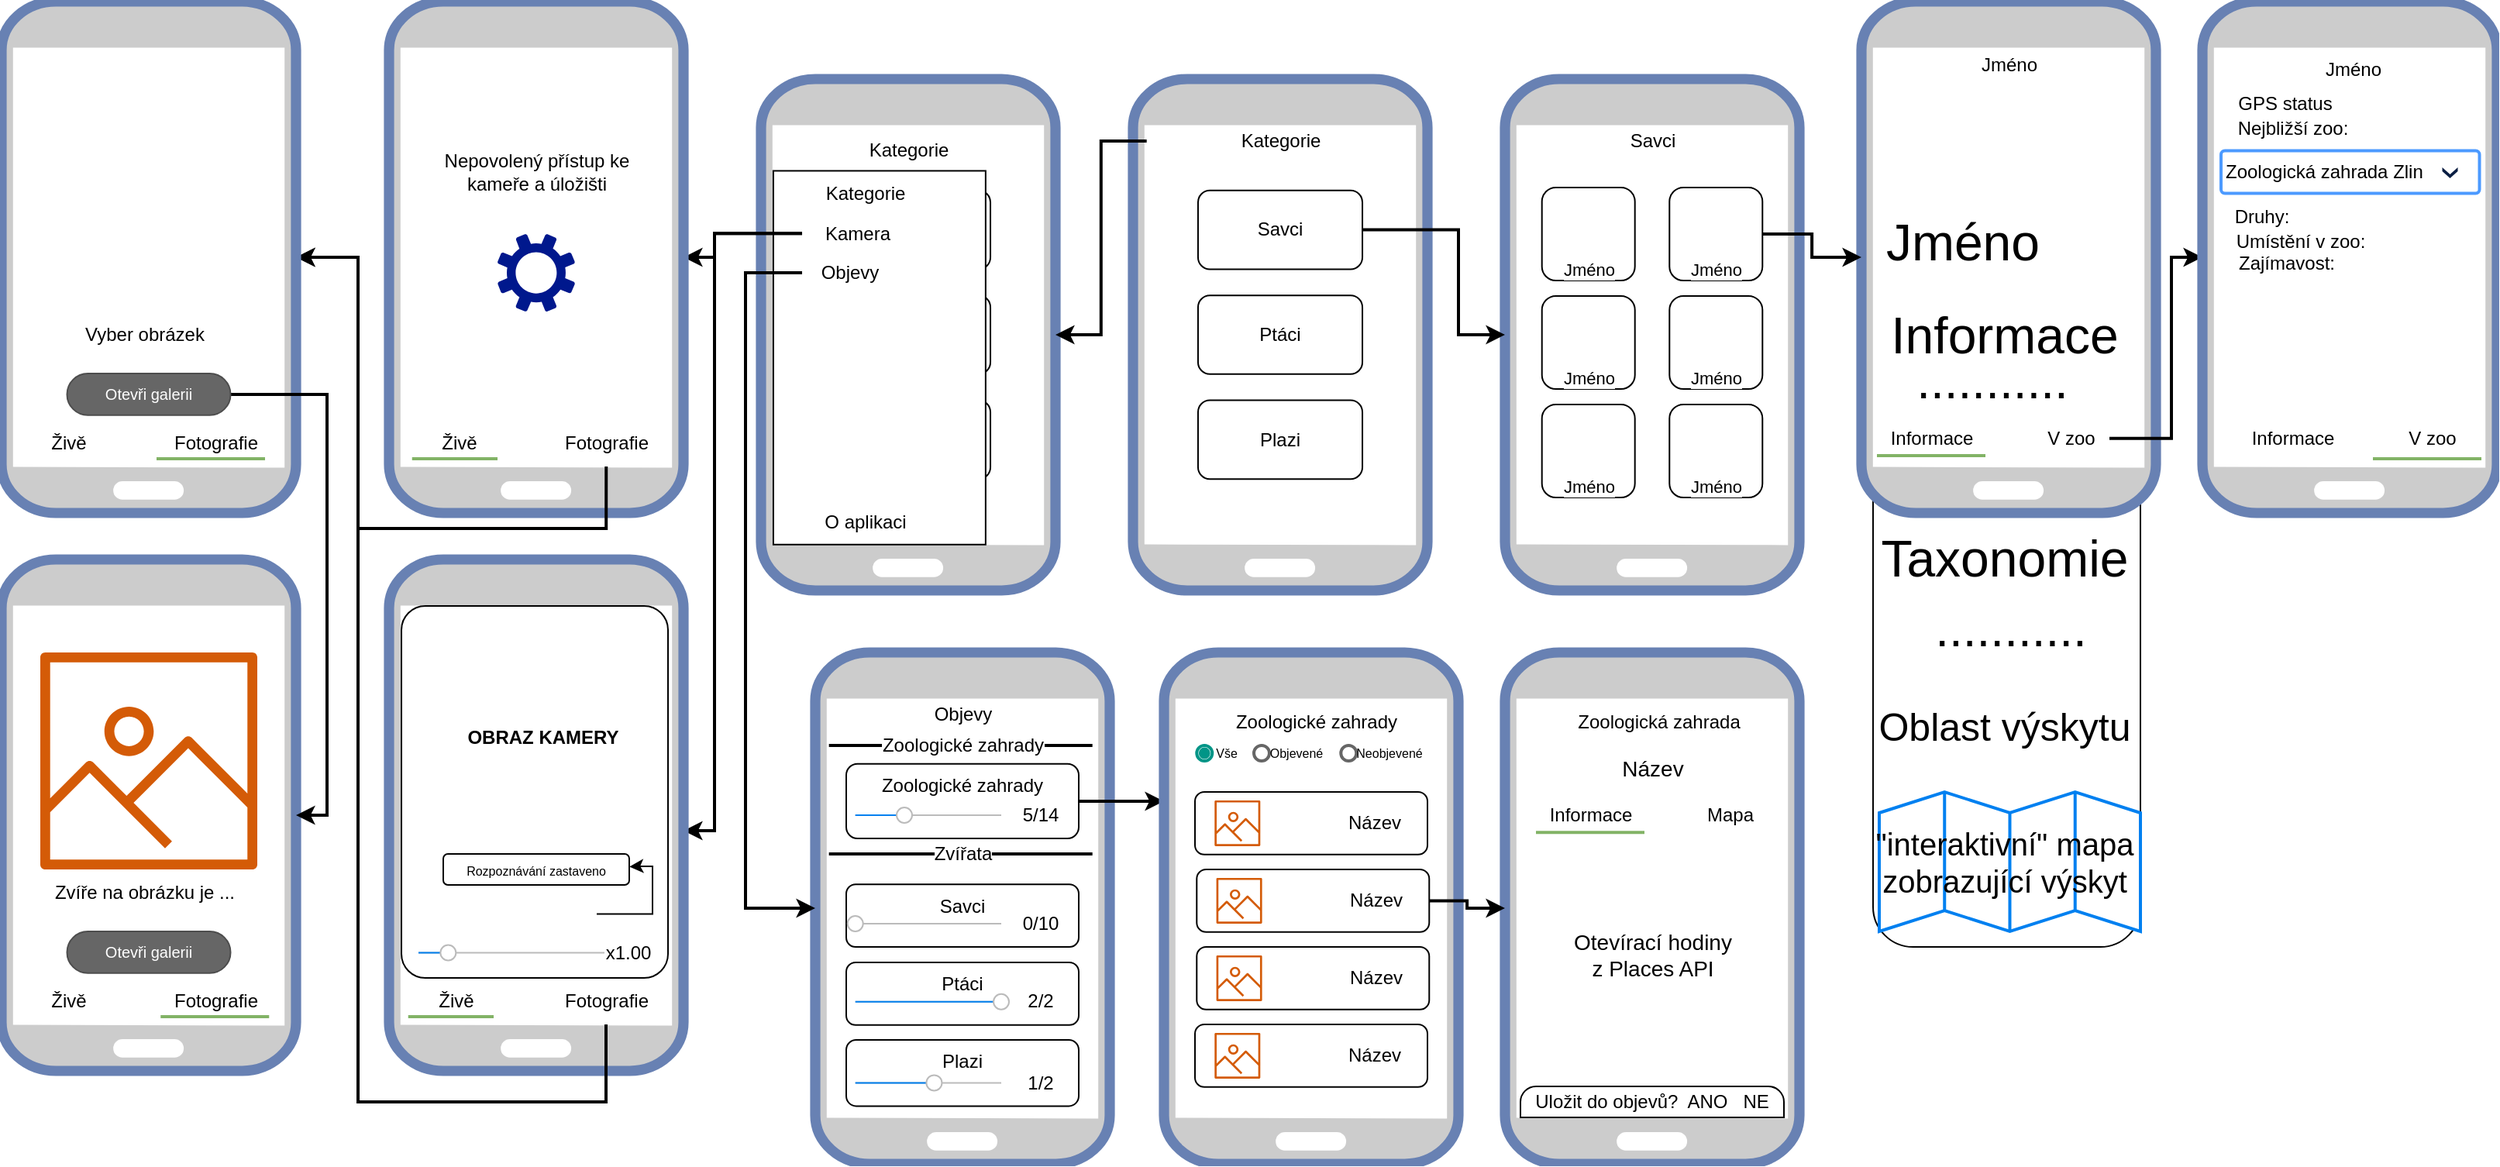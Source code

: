 <mxfile version="20.7.4" type="device"><diagram id="HRjs8RGITDMU2j78nk5x" name="Page-1"><mxGraphModel dx="2899" dy="1117" grid="1" gridSize="10" guides="1" tooltips="1" connect="1" arrows="1" fold="1" page="1" pageScale="1" pageWidth="850" pageHeight="1100" math="0" shadow="0"><root><mxCell id="0"/><mxCell id="1" parent="0"/><mxCell id="N--VNcqz7BI59qrsJXyZ-151" value="" style="group" vertex="1" connectable="0" parent="1"><mxGeometry x="1097.49" y="210" width="190" height="410" as="geometry"/></mxCell><mxCell id="N--VNcqz7BI59qrsJXyZ-140" value="" style="whiteSpace=wrap;html=1;rounded=1;labelBackgroundColor=#FFFFFF;sketch=0;fontSize=33;gradientColor=none;" vertex="1" parent="N--VNcqz7BI59qrsJXyZ-151"><mxGeometry x="10" width="172.51" height="410" as="geometry"/></mxCell><mxCell id="N--VNcqz7BI59qrsJXyZ-141" value="Taxonomie" style="text;html=1;align=center;verticalAlign=middle;resizable=0;points=[];autosize=1;strokeColor=none;fillColor=none;fontSize=33;" vertex="1" parent="N--VNcqz7BI59qrsJXyZ-151"><mxGeometry x="5" y="134" width="180" height="50" as="geometry"/></mxCell><mxCell id="N--VNcqz7BI59qrsJXyZ-142" value="&lt;font style=&quot;font-size: 32px;&quot;&gt;&lt;font style=&quot;font-size: 31px;&quot;&gt;&lt;font style=&quot;font-size: 30px;&quot;&gt;&lt;font style=&quot;font-size: 29px;&quot;&gt;&lt;font style=&quot;font-size: 28px;&quot;&gt;&lt;font style=&quot;font-size: 27px;&quot;&gt;&lt;font style=&quot;font-size: 26px;&quot;&gt;&lt;font style=&quot;font-size: 25px;&quot;&gt;&lt;font style=&quot;font-size: 24px;&quot;&gt;&lt;font style=&quot;font-size: 25px;&quot;&gt;Oblast výskytu&lt;/font&gt;&lt;/font&gt;&lt;/font&gt;&lt;/font&gt;&lt;/font&gt;&lt;/font&gt;&lt;/font&gt;&lt;/font&gt;&lt;/font&gt;&lt;/font&gt;" style="text;html=1;align=center;verticalAlign=middle;resizable=0;points=[];autosize=1;strokeColor=none;fillColor=none;fontSize=33;" vertex="1" parent="N--VNcqz7BI59qrsJXyZ-151"><mxGeometry y="240" width="190" height="50" as="geometry"/></mxCell><mxCell id="N--VNcqz7BI59qrsJXyZ-143" value="" style="html=1;verticalLabelPosition=bottom;align=center;labelBackgroundColor=#ffffff;verticalAlign=top;strokeWidth=2;strokeColor=#0080F0;shadow=0;dashed=0;shape=mxgraph.ios7.icons.map;rounded=1;sketch=0;fontSize=25;gradientColor=none;" vertex="1" parent="N--VNcqz7BI59qrsJXyZ-151"><mxGeometry x="14" y="310" width="168.51" height="90" as="geometry"/></mxCell><mxCell id="N--VNcqz7BI59qrsJXyZ-144" value="&lt;div style=&quot;font-size: 20px;&quot;&gt;&quot;interaktivní&quot; mapa&lt;/div&gt;&lt;div style=&quot;font-size: 20px;&quot;&gt;zobrazující výskyt &lt;br style=&quot;font-size: 20px;&quot;&gt;&lt;/div&gt;" style="text;html=1;align=center;verticalAlign=middle;resizable=0;points=[];autosize=1;strokeColor=none;fillColor=none;fontSize=20;" vertex="1" parent="N--VNcqz7BI59qrsJXyZ-151"><mxGeometry y="325" width="190" height="60" as="geometry"/></mxCell><mxCell id="N--VNcqz7BI59qrsJXyZ-154" value="&lt;font style=&quot;font-size: 21px;&quot;&gt;&lt;font style=&quot;font-size: 22px;&quot;&gt;&lt;font style=&quot;font-size: 23px;&quot;&gt;&lt;font style=&quot;font-size: 24px;&quot;&gt;&lt;font style=&quot;font-size: 25px;&quot;&gt;&lt;font style=&quot;font-size: 26px;&quot;&gt;&lt;font style=&quot;font-size: 27px;&quot;&gt;&lt;font style=&quot;font-size: 28px;&quot;&gt;&lt;font style=&quot;font-size: 29px;&quot;&gt;&lt;font style=&quot;font-size: 30px;&quot;&gt;&lt;font style=&quot;font-size: 31px;&quot;&gt;&lt;font style=&quot;font-size: 32px;&quot;&gt;...........&lt;/font&gt;&lt;/font&gt;&lt;/font&gt;&lt;/font&gt;&lt;/font&gt;&lt;/font&gt;&lt;/font&gt;&lt;/font&gt;&lt;/font&gt;&lt;/font&gt;&lt;/font&gt;&lt;/font&gt;" style="text;html=1;align=center;verticalAlign=middle;resizable=0;points=[];autosize=1;strokeColor=none;fillColor=none;fontSize=20;" vertex="1" parent="N--VNcqz7BI59qrsJXyZ-151"><mxGeometry x="38.25" y="180" width="120" height="50" as="geometry"/></mxCell><mxCell id="N--VNcqz7BI59qrsJXyZ-128" value="" style="fontColor=#0066CC;verticalAlign=top;verticalLabelPosition=bottom;labelPosition=center;align=center;html=1;outlineConnect=0;fillColor=#CCCCCC;strokeColor=#6881B3;gradientColor=none;gradientDirection=north;strokeWidth=2;shape=mxgraph.networks.mobile;" vertex="1" parent="1"><mxGeometry x="1100" y="10" width="190" height="330" as="geometry"/></mxCell><mxCell id="N--VNcqz7BI59qrsJXyZ-13" value="" style="group" vertex="1" connectable="0" parent="1"><mxGeometry x="630" y="60" width="190" height="330" as="geometry"/></mxCell><mxCell id="N--VNcqz7BI59qrsJXyZ-1" value="" style="fontColor=#0066CC;verticalAlign=top;verticalLabelPosition=bottom;labelPosition=center;align=center;html=1;outlineConnect=0;fillColor=#CCCCCC;strokeColor=#6881B3;gradientColor=none;gradientDirection=north;strokeWidth=2;shape=mxgraph.networks.mobile;" vertex="1" parent="N--VNcqz7BI59qrsJXyZ-13"><mxGeometry width="190.0" height="330" as="geometry"/></mxCell><mxCell id="N--VNcqz7BI59qrsJXyZ-6" value="Savci" style="rounded=1;whiteSpace=wrap;html=1;" vertex="1" parent="N--VNcqz7BI59qrsJXyZ-13"><mxGeometry x="41.977" y="71.923" width="106.047" height="50.769" as="geometry"/></mxCell><mxCell id="N--VNcqz7BI59qrsJXyZ-7" value="Ptáci" style="rounded=1;whiteSpace=wrap;html=1;" vertex="1" parent="N--VNcqz7BI59qrsJXyZ-13"><mxGeometry x="41.977" y="139.615" width="106.047" height="50.769" as="geometry"/></mxCell><mxCell id="N--VNcqz7BI59qrsJXyZ-8" value="Plazi" style="rounded=1;whiteSpace=wrap;html=1;" vertex="1" parent="N--VNcqz7BI59qrsJXyZ-13"><mxGeometry x="41.977" y="207.308" width="106.047" height="50.769" as="geometry"/></mxCell><mxCell id="N--VNcqz7BI59qrsJXyZ-9" value="" style="shape=image;html=1;verticalAlign=top;verticalLabelPosition=bottom;labelBackgroundColor=#ffffff;imageAspect=0;aspect=fixed;image=https://cdn1.iconfinder.com/data/icons/ionicons-fill-vol-2/512/menu-128.png" vertex="1" parent="N--VNcqz7BI59qrsJXyZ-13"><mxGeometry x="8.837" y="33.846" width="12.367" height="12.367" as="geometry"/></mxCell><mxCell id="N--VNcqz7BI59qrsJXyZ-10" value="" style="shape=image;html=1;verticalAlign=top;verticalLabelPosition=bottom;labelBackgroundColor=#ffffff;imageAspect=0;aspect=fixed;image=https://cdn1.iconfinder.com/data/icons/material-core/18/search-128.png" vertex="1" parent="N--VNcqz7BI59qrsJXyZ-13"><mxGeometry x="163.488" y="33.846" width="12.367" height="12.367" as="geometry"/></mxCell><mxCell id="N--VNcqz7BI59qrsJXyZ-11" value="&lt;div&gt;Kategorie&lt;/div&gt;" style="text;html=1;align=center;verticalAlign=middle;resizable=0;points=[];autosize=1;strokeColor=none;fillColor=none;" vertex="1" parent="N--VNcqz7BI59qrsJXyZ-13"><mxGeometry x="55.001" y="25.025" width="80" height="30" as="geometry"/></mxCell><mxCell id="N--VNcqz7BI59qrsJXyZ-27" value="" style="group" vertex="1" connectable="0" parent="1"><mxGeometry x="390" y="60" width="190" height="330" as="geometry"/></mxCell><mxCell id="N--VNcqz7BI59qrsJXyZ-12" value="" style="fontColor=#0066CC;verticalAlign=top;verticalLabelPosition=bottom;labelPosition=center;align=center;html=1;outlineConnect=0;fillColor=#CCCCCC;strokeColor=#6881B3;gradientColor=none;gradientDirection=north;strokeWidth=2;shape=mxgraph.networks.mobile;" vertex="1" parent="N--VNcqz7BI59qrsJXyZ-27"><mxGeometry width="190" height="330" as="geometry"/></mxCell><mxCell id="N--VNcqz7BI59qrsJXyZ-16" value="" style="shape=image;html=1;verticalAlign=top;verticalLabelPosition=bottom;labelBackgroundColor=#ffffff;imageAspect=0;aspect=fixed;image=https://cdn1.iconfinder.com/data/icons/ionicons-fill-vol-2/512/menu-128.png" vertex="1" parent="N--VNcqz7BI59qrsJXyZ-27"><mxGeometry x="8.837" y="38.077" width="16.032" height="16.032" as="geometry"/></mxCell><mxCell id="N--VNcqz7BI59qrsJXyZ-17" value="" style="shape=image;html=1;verticalAlign=top;verticalLabelPosition=bottom;labelBackgroundColor=#ffffff;imageAspect=0;aspect=fixed;image=https://cdn1.iconfinder.com/data/icons/material-core/18/search-128.png" vertex="1" parent="N--VNcqz7BI59qrsJXyZ-27"><mxGeometry x="163.488" y="38.077" width="16.032" height="16.032" as="geometry"/></mxCell><mxCell id="N--VNcqz7BI59qrsJXyZ-18" value="&lt;div&gt;Kategorie&lt;/div&gt;" style="text;html=1;align=center;verticalAlign=middle;resizable=0;points=[];autosize=1;strokeColor=none;fillColor=none;" vertex="1" parent="N--VNcqz7BI59qrsJXyZ-27"><mxGeometry x="55.001" y="31.096" width="80" height="30" as="geometry"/></mxCell><mxCell id="N--VNcqz7BI59qrsJXyZ-19" value="Savci" style="rounded=1;whiteSpace=wrap;html=1;" vertex="1" parent="N--VNcqz7BI59qrsJXyZ-27"><mxGeometry x="41.977" y="71.923" width="106.047" height="50.769" as="geometry"/></mxCell><mxCell id="N--VNcqz7BI59qrsJXyZ-20" value="Ptáci" style="rounded=1;whiteSpace=wrap;html=1;" vertex="1" parent="N--VNcqz7BI59qrsJXyZ-27"><mxGeometry x="41.977" y="139.615" width="106.047" height="50.769" as="geometry"/></mxCell><mxCell id="N--VNcqz7BI59qrsJXyZ-21" value="Plazi" style="rounded=1;whiteSpace=wrap;html=1;" vertex="1" parent="N--VNcqz7BI59qrsJXyZ-27"><mxGeometry x="41.977" y="207.308" width="106.047" height="50.769" as="geometry"/></mxCell><mxCell id="N--VNcqz7BI59qrsJXyZ-22" value="" style="whiteSpace=wrap;html=1;" vertex="1" parent="N--VNcqz7BI59qrsJXyZ-27"><mxGeometry x="7.953" y="59.231" width="136.977" height="241.154" as="geometry"/></mxCell><mxCell id="N--VNcqz7BI59qrsJXyZ-23" value="Kategorie" style="text;html=1;align=center;verticalAlign=middle;resizable=0;points=[];autosize=1;strokeColor=none;fillColor=none;" vertex="1" parent="N--VNcqz7BI59qrsJXyZ-27"><mxGeometry x="26.512" y="59.231" width="80" height="30" as="geometry"/></mxCell><mxCell id="N--VNcqz7BI59qrsJXyZ-24" value="&lt;div&gt;Kamera&lt;/div&gt;" style="text;html=1;align=center;verticalAlign=middle;resizable=0;points=[];autosize=1;strokeColor=none;fillColor=none;" vertex="1" parent="N--VNcqz7BI59qrsJXyZ-27"><mxGeometry x="26.512" y="84.615" width="70" height="30" as="geometry"/></mxCell><mxCell id="N--VNcqz7BI59qrsJXyZ-25" value="Objevy" style="text;html=1;align=center;verticalAlign=middle;resizable=0;points=[];autosize=1;strokeColor=none;fillColor=none;" vertex="1" parent="N--VNcqz7BI59qrsJXyZ-27"><mxGeometry x="26.512" y="110" width="60" height="30" as="geometry"/></mxCell><mxCell id="N--VNcqz7BI59qrsJXyZ-26" value="O aplikaci" style="text;html=1;align=center;verticalAlign=middle;resizable=0;points=[];autosize=1;strokeColor=none;fillColor=none;" vertex="1" parent="N--VNcqz7BI59qrsJXyZ-27"><mxGeometry x="26.512" y="270.769" width="80" height="30" as="geometry"/></mxCell><mxCell id="N--VNcqz7BI59qrsJXyZ-29" style="edgeStyle=orthogonalEdgeStyle;rounded=0;orthogonalLoop=1;jettySize=auto;html=1;strokeWidth=2;" edge="1" parent="1" source="N--VNcqz7BI59qrsJXyZ-9" target="N--VNcqz7BI59qrsJXyZ-12"><mxGeometry relative="1" as="geometry"/></mxCell><mxCell id="N--VNcqz7BI59qrsJXyZ-53" style="edgeStyle=orthogonalEdgeStyle;rounded=0;orthogonalLoop=1;jettySize=auto;html=1;strokeWidth=2;" edge="1" parent="1" source="N--VNcqz7BI59qrsJXyZ-24" target="N--VNcqz7BI59qrsJXyZ-31"><mxGeometry relative="1" as="geometry"><Array as="points"><mxPoint x="360" y="160"/><mxPoint x="360" y="175"/></Array></mxGeometry></mxCell><mxCell id="N--VNcqz7BI59qrsJXyZ-54" style="edgeStyle=orthogonalEdgeStyle;rounded=0;orthogonalLoop=1;jettySize=auto;html=1;strokeWidth=2;" edge="1" parent="1" source="N--VNcqz7BI59qrsJXyZ-24" target="N--VNcqz7BI59qrsJXyZ-51"><mxGeometry x="-0.061" y="-20" relative="1" as="geometry"><Array as="points"><mxPoint x="360" y="160"/><mxPoint x="360" y="545"/></Array><mxPoint as="offset"/></mxGeometry></mxCell><mxCell id="N--VNcqz7BI59qrsJXyZ-31" value="" style="fontColor=#0066CC;verticalAlign=top;verticalLabelPosition=bottom;labelPosition=center;align=center;html=1;outlineConnect=0;fillColor=#CCCCCC;strokeColor=#6881B3;gradientColor=none;gradientDirection=north;strokeWidth=2;shape=mxgraph.networks.mobile;" vertex="1" parent="1"><mxGeometry x="150" y="10" width="190" height="330" as="geometry"/></mxCell><mxCell id="N--VNcqz7BI59qrsJXyZ-32" value="" style="shape=image;html=1;verticalAlign=top;verticalLabelPosition=bottom;labelBackgroundColor=#ffffff;imageAspect=0;aspect=fixed;image=https://cdn1.iconfinder.com/data/icons/ionicons-fill-vol-2/512/menu-128.png" vertex="1" parent="1"><mxGeometry x="158.967" y="48.077" width="16.032" height="16.032" as="geometry"/></mxCell><mxCell id="N--VNcqz7BI59qrsJXyZ-43" value="" style="shape=image;html=1;verticalAlign=top;verticalLabelPosition=bottom;labelBackgroundColor=#ffffff;imageAspect=0;aspect=fixed;image=https://cdn1.iconfinder.com/data/icons/material-core/16/arrow-back-128.png" vertex="1" parent="1"><mxGeometry x="310.13" y="46.09" width="20" height="20" as="geometry"/></mxCell><mxCell id="N--VNcqz7BI59qrsJXyZ-44" value="&lt;div&gt;Nepovolený přístup ke &lt;br&gt;&lt;/div&gt;&lt;div&gt;kameře a úložišti &lt;/div&gt;" style="text;html=1;align=center;verticalAlign=middle;resizable=0;points=[];autosize=1;strokeColor=none;fillColor=none;" vertex="1" parent="1"><mxGeometry x="175" y="100" width="140" height="40" as="geometry"/></mxCell><mxCell id="N--VNcqz7BI59qrsJXyZ-45" value="" style="sketch=0;aspect=fixed;pointerEvents=1;shadow=0;dashed=0;html=1;strokeColor=none;labelPosition=center;verticalLabelPosition=bottom;verticalAlign=top;align=center;fillColor=#00188D;shape=mxgraph.mscae.enterprise.settings" vertex="1" parent="1"><mxGeometry x="220" y="160" width="50" height="50" as="geometry"/></mxCell><mxCell id="N--VNcqz7BI59qrsJXyZ-46" value="Živě" style="text;html=1;align=center;verticalAlign=middle;resizable=0;points=[];autosize=1;strokeColor=none;fillColor=none;" vertex="1" parent="1"><mxGeometry x="170" y="280" width="50" height="30" as="geometry"/></mxCell><mxCell id="N--VNcqz7BI59qrsJXyZ-75" style="edgeStyle=orthogonalEdgeStyle;rounded=0;orthogonalLoop=1;jettySize=auto;html=1;fontSize=11;strokeWidth=2;" edge="1" parent="1"><mxGeometry relative="1" as="geometry"><mxPoint x="290.13" y="310.0" as="sourcePoint"/><mxPoint x="90" y="174.957" as="targetPoint"/><Array as="points"><mxPoint x="290" y="350"/><mxPoint x="130" y="350"/><mxPoint x="130" y="175"/></Array></mxGeometry></mxCell><mxCell id="N--VNcqz7BI59qrsJXyZ-47" value="Fotografie" style="text;html=1;align=center;verticalAlign=middle;resizable=0;points=[];autosize=1;strokeColor=none;fillColor=none;" vertex="1" parent="1"><mxGeometry x="250.13" y="280" width="80" height="30" as="geometry"/></mxCell><mxCell id="N--VNcqz7BI59qrsJXyZ-50" value="" style="line;strokeWidth=2;html=1;fillColor=#d5e8d4;strokeColor=#82b366;" vertex="1" parent="1"><mxGeometry x="164.87" y="300" width="55.13" height="10" as="geometry"/></mxCell><mxCell id="N--VNcqz7BI59qrsJXyZ-76" value="" style="group" vertex="1" connectable="0" parent="1"><mxGeometry x="150" y="370" width="190" height="330" as="geometry"/></mxCell><mxCell id="N--VNcqz7BI59qrsJXyZ-51" value="" style="fontColor=#0066CC;verticalAlign=top;verticalLabelPosition=bottom;labelPosition=center;align=center;html=1;outlineConnect=0;fillColor=#CCCCCC;strokeColor=#6881B3;gradientColor=none;gradientDirection=north;strokeWidth=2;shape=mxgraph.networks.mobile;" vertex="1" parent="N--VNcqz7BI59qrsJXyZ-76"><mxGeometry width="190" height="330" as="geometry"/></mxCell><mxCell id="N--VNcqz7BI59qrsJXyZ-67" value="" style="rounded=1;arcSize=9;snapToPoint=0;gradientColor=none;whiteSpace=wrap;html=1;spacingBottom=0;" vertex="1" parent="N--VNcqz7BI59qrsJXyZ-76"><mxGeometry x="8" y="30" width="172" height="240" as="geometry"/></mxCell><mxCell id="N--VNcqz7BI59qrsJXyZ-56" value="OBRAZ KAMERY" style="text;html=1;align=center;verticalAlign=middle;resizable=0;points=[];autosize=1;strokeColor=none;fillColor=none;fontStyle=1" vertex="1" parent="N--VNcqz7BI59qrsJXyZ-76"><mxGeometry x="44" y="100" width="110" height="30" as="geometry"/></mxCell><mxCell id="N--VNcqz7BI59qrsJXyZ-57" value="" style="shape=image;html=1;verticalAlign=top;verticalLabelPosition=bottom;labelBackgroundColor=#ffffff;imageAspect=0;aspect=fixed;image=https://cdn2.iconfinder.com/data/icons/user-interface-169/32/home-128.png" vertex="1" parent="N--VNcqz7BI59qrsJXyZ-76"><mxGeometry x="12.37" y="30" width="30" height="30" as="geometry"/></mxCell><mxCell id="N--VNcqz7BI59qrsJXyZ-58" value="" style="html=1;verticalLabelPosition=bottom;labelBackgroundColor=#ffffff;verticalAlign=top;shadow=0;dashed=0;strokeWidth=1;shape=mxgraph.ios7ui.slider;barPos=15.97;strokeColor=#0080f0;strokeColor2=#a0a0a0;" vertex="1" parent="N--VNcqz7BI59qrsJXyZ-76"><mxGeometry x="19" y="246.25" width="120" height="15" as="geometry"/></mxCell><mxCell id="N--VNcqz7BI59qrsJXyZ-59" value="x1.00" style="text;html=1;align=center;verticalAlign=middle;resizable=0;points=[];autosize=1;strokeColor=none;fillColor=none;" vertex="1" parent="N--VNcqz7BI59qrsJXyZ-76"><mxGeometry x="129" y="238.75" width="50" height="30" as="geometry"/></mxCell><mxCell id="N--VNcqz7BI59qrsJXyZ-60" value="" style="shape=image;html=1;verticalAlign=top;verticalLabelPosition=bottom;labelBackgroundColor=#ffffff;imageAspect=0;aspect=fixed;image=https://cdn4.iconfinder.com/data/icons/48-bubbles/48/25.Camera-Front-128.png" vertex="1" parent="N--VNcqz7BI59qrsJXyZ-76"><mxGeometry x="70.25" y="210" width="37.5" height="37.5" as="geometry"/></mxCell><mxCell id="N--VNcqz7BI59qrsJXyZ-101" style="edgeStyle=orthogonalEdgeStyle;rounded=0;orthogonalLoop=1;jettySize=auto;html=1;entryX=1.001;entryY=0.412;entryDx=0;entryDy=0;fontSize=8;entryPerimeter=0;" edge="1" parent="N--VNcqz7BI59qrsJXyZ-76" source="N--VNcqz7BI59qrsJXyZ-62" target="N--VNcqz7BI59qrsJXyZ-98"><mxGeometry relative="1" as="geometry"><Array as="points"><mxPoint x="170" y="229"/><mxPoint x="170" y="198"/><mxPoint x="160" y="198"/></Array></mxGeometry></mxCell><mxCell id="N--VNcqz7BI59qrsJXyZ-62" value="" style="shape=image;html=1;verticalAlign=top;verticalLabelPosition=bottom;labelBackgroundColor=#ffffff;imageAspect=0;aspect=fixed;image=https://cdn1.iconfinder.com/data/icons/science-technology-outline-24-px/24/Body_organ_eye_optical_view_visual-128.png" vertex="1" parent="N--VNcqz7BI59qrsJXyZ-76"><mxGeometry x="114" y="218.75" width="20" height="20" as="geometry"/></mxCell><mxCell id="N--VNcqz7BI59qrsJXyZ-64" value="Živě" style="text;html=1;align=center;verticalAlign=middle;resizable=0;points=[];autosize=1;strokeColor=none;fillColor=none;" vertex="1" parent="N--VNcqz7BI59qrsJXyZ-76"><mxGeometry x="17.5" y="270" width="50" height="30" as="geometry"/></mxCell><mxCell id="N--VNcqz7BI59qrsJXyZ-65" value="Fotografie" style="text;html=1;align=center;verticalAlign=middle;resizable=0;points=[];autosize=1;strokeColor=none;fillColor=none;" vertex="1" parent="N--VNcqz7BI59qrsJXyZ-76"><mxGeometry x="100" y="270" width="80" height="30" as="geometry"/></mxCell><mxCell id="N--VNcqz7BI59qrsJXyZ-66" value="" style="line;strokeWidth=2;html=1;fillColor=#d5e8d4;strokeColor=#82b366;" vertex="1" parent="N--VNcqz7BI59qrsJXyZ-76"><mxGeometry x="12.37" y="290" width="55.13" height="10" as="geometry"/></mxCell><mxCell id="N--VNcqz7BI59qrsJXyZ-98" value="&lt;font style=&quot;font-size: 11px;&quot;&gt;&lt;font style=&quot;font-size: 10px;&quot;&gt;&lt;font style=&quot;font-size: 9px;&quot;&gt;&lt;font style=&quot;font-size: 8px;&quot;&gt;Rozpoznávání zastaveno&lt;/font&gt;&lt;/font&gt;&lt;/font&gt;&lt;/font&gt;" style="rounded=1;whiteSpace=wrap;html=1;sketch=0;gradientColor=none;verticalAlign=middle;" vertex="1" parent="N--VNcqz7BI59qrsJXyZ-76"><mxGeometry x="35" y="190" width="120" height="20" as="geometry"/></mxCell><mxCell id="N--VNcqz7BI59qrsJXyZ-77" style="edgeStyle=orthogonalEdgeStyle;rounded=0;orthogonalLoop=1;jettySize=auto;html=1;fontSize=11;strokeWidth=2;" edge="1" parent="1" source="N--VNcqz7BI59qrsJXyZ-65" target="N--VNcqz7BI59qrsJXyZ-73"><mxGeometry relative="1" as="geometry"><Array as="points"><mxPoint x="290" y="720"/><mxPoint x="130" y="720"/><mxPoint x="130" y="175"/></Array></mxGeometry></mxCell><mxCell id="N--VNcqz7BI59qrsJXyZ-86" value="" style="group" vertex="1" connectable="0" parent="1"><mxGeometry x="-100" y="370" width="190" height="330" as="geometry"/></mxCell><mxCell id="N--VNcqz7BI59qrsJXyZ-87" value="" style="fontColor=#0066CC;verticalAlign=top;verticalLabelPosition=bottom;labelPosition=center;align=center;html=1;outlineConnect=0;fillColor=#CCCCCC;strokeColor=#6881B3;gradientColor=none;gradientDirection=north;strokeWidth=2;shape=mxgraph.networks.mobile;" vertex="1" parent="N--VNcqz7BI59qrsJXyZ-86"><mxGeometry width="190" height="330" as="geometry"/></mxCell><mxCell id="N--VNcqz7BI59qrsJXyZ-88" value="Živě" style="text;html=1;align=center;verticalAlign=middle;resizable=0;points=[];autosize=1;strokeColor=none;fillColor=none;" vertex="1" parent="N--VNcqz7BI59qrsJXyZ-86"><mxGeometry x="17.5" y="270" width="50" height="30" as="geometry"/></mxCell><mxCell id="N--VNcqz7BI59qrsJXyZ-89" value="Fotografie" style="text;html=1;align=center;verticalAlign=middle;resizable=0;points=[];autosize=1;strokeColor=none;fillColor=none;" vertex="1" parent="N--VNcqz7BI59qrsJXyZ-86"><mxGeometry x="97.63" y="270" width="80" height="30" as="geometry"/></mxCell><mxCell id="N--VNcqz7BI59qrsJXyZ-91" value="Otevři galerii" style="rounded=1;html=1;shadow=0;dashed=0;whiteSpace=wrap;fontSize=10;fillColor=#666666;align=center;strokeColor=#4D4D4D;fontColor=#ffffff;sketch=0;arcSize=50;" vertex="1" parent="N--VNcqz7BI59qrsJXyZ-86"><mxGeometry x="42.25" y="240" width="105.5" height="26.88" as="geometry"/></mxCell><mxCell id="N--VNcqz7BI59qrsJXyZ-92" value="Zvíře na obrázku je ..." style="text;html=1;align=center;verticalAlign=middle;resizable=0;points=[];autosize=1;strokeColor=none;fillColor=none;" vertex="1" parent="N--VNcqz7BI59qrsJXyZ-86"><mxGeometry x="22.25" y="200" width="140" height="30" as="geometry"/></mxCell><mxCell id="N--VNcqz7BI59qrsJXyZ-93" value="" style="sketch=0;outlineConnect=0;fontColor=#232F3E;gradientColor=none;fillColor=#D45B07;strokeColor=none;dashed=0;verticalLabelPosition=bottom;verticalAlign=top;align=center;html=1;fontSize=12;fontStyle=0;aspect=fixed;pointerEvents=1;shape=mxgraph.aws4.container_registry_image;rounded=1;" vertex="1" parent="N--VNcqz7BI59qrsJXyZ-86"><mxGeometry x="25" y="60" width="140" height="140" as="geometry"/></mxCell><mxCell id="N--VNcqz7BI59qrsJXyZ-94" value="" style="line;strokeWidth=2;html=1;fillColor=#d5e8d4;strokeColor=#82b366;" vertex="1" parent="N--VNcqz7BI59qrsJXyZ-86"><mxGeometry x="102.63" y="290" width="70" height="10" as="geometry"/></mxCell><mxCell id="N--VNcqz7BI59qrsJXyZ-96" value="" style="shape=image;html=1;verticalAlign=top;verticalLabelPosition=bottom;labelBackgroundColor=#ffffff;imageAspect=0;aspect=fixed;image=https://cdn1.iconfinder.com/data/icons/ionicons-fill-vol-2/512/menu-128.png" vertex="1" parent="N--VNcqz7BI59qrsJXyZ-86"><mxGeometry x="8.967" y="39.997" width="16.032" height="16.032" as="geometry"/></mxCell><mxCell id="N--VNcqz7BI59qrsJXyZ-73" value="" style="fontColor=#0066CC;verticalAlign=top;verticalLabelPosition=bottom;labelPosition=center;align=center;html=1;outlineConnect=0;fillColor=#CCCCCC;strokeColor=#6881B3;gradientColor=none;gradientDirection=north;strokeWidth=2;shape=mxgraph.networks.mobile;" vertex="1" parent="1"><mxGeometry x="-100" y="10" width="190" height="330" as="geometry"/></mxCell><mxCell id="N--VNcqz7BI59qrsJXyZ-80" value="Živě" style="text;html=1;align=center;verticalAlign=middle;resizable=0;points=[];autosize=1;strokeColor=none;fillColor=none;" vertex="1" parent="1"><mxGeometry x="-82.5" y="280" width="50" height="30" as="geometry"/></mxCell><mxCell id="N--VNcqz7BI59qrsJXyZ-81" value="Fotografie" style="text;html=1;align=center;verticalAlign=middle;resizable=0;points=[];autosize=1;strokeColor=none;fillColor=none;" vertex="1" parent="1"><mxGeometry x="-2.37" y="280" width="80" height="30" as="geometry"/></mxCell><mxCell id="N--VNcqz7BI59qrsJXyZ-82" value="" style="line;strokeWidth=2;html=1;fillColor=#d5e8d4;strokeColor=#82b366;" vertex="1" parent="1"><mxGeometry y="300" width="70" height="10" as="geometry"/></mxCell><mxCell id="N--VNcqz7BI59qrsJXyZ-102" style="edgeStyle=orthogonalEdgeStyle;rounded=0;orthogonalLoop=1;jettySize=auto;html=1;strokeWidth=2;fontSize=11;" edge="1" parent="1" source="N--VNcqz7BI59qrsJXyZ-83" target="N--VNcqz7BI59qrsJXyZ-87"><mxGeometry x="-1" y="204" relative="1" as="geometry"><Array as="points"><mxPoint x="110" y="263"/><mxPoint x="110" y="535"/></Array><mxPoint x="168" y="-87" as="offset"/></mxGeometry></mxCell><mxCell id="N--VNcqz7BI59qrsJXyZ-83" value="Otevři galerii" style="rounded=1;html=1;shadow=0;dashed=0;whiteSpace=wrap;fontSize=10;fillColor=#666666;align=center;strokeColor=#4D4D4D;fontColor=#ffffff;sketch=0;arcSize=50;" vertex="1" parent="1"><mxGeometry x="-57.75" y="250" width="105.5" height="26.88" as="geometry"/></mxCell><mxCell id="N--VNcqz7BI59qrsJXyZ-84" value="Vyber obrázek" style="text;html=1;align=center;verticalAlign=middle;resizable=0;points=[];autosize=1;strokeColor=none;fillColor=none;" vertex="1" parent="1"><mxGeometry x="-57.75" y="210" width="100" height="30" as="geometry"/></mxCell><mxCell id="N--VNcqz7BI59qrsJXyZ-95" value="" style="shape=image;html=1;verticalAlign=top;verticalLabelPosition=bottom;labelBackgroundColor=#ffffff;imageAspect=0;aspect=fixed;image=https://cdn1.iconfinder.com/data/icons/ionicons-fill-vol-2/512/menu-128.png" vertex="1" parent="1"><mxGeometry x="-90.003" y="46.087" width="16.032" height="16.032" as="geometry"/></mxCell><mxCell id="N--VNcqz7BI59qrsJXyZ-103" value="" style="fontColor=#0066CC;verticalAlign=top;verticalLabelPosition=bottom;labelPosition=center;align=center;html=1;outlineConnect=0;fillColor=#CCCCCC;strokeColor=#6881B3;gradientColor=none;gradientDirection=north;strokeWidth=2;shape=mxgraph.networks.mobile;" vertex="1" parent="1"><mxGeometry x="870" y="60" width="190" height="330" as="geometry"/></mxCell><mxCell id="N--VNcqz7BI59qrsJXyZ-104" style="edgeStyle=orthogonalEdgeStyle;rounded=0;orthogonalLoop=1;jettySize=auto;html=1;strokeWidth=2;fontSize=11;" edge="1" parent="1" source="N--VNcqz7BI59qrsJXyZ-6" target="N--VNcqz7BI59qrsJXyZ-103"><mxGeometry relative="1" as="geometry"><Array as="points"><mxPoint x="840" y="157"/><mxPoint x="840" y="225"/></Array></mxGeometry></mxCell><mxCell id="N--VNcqz7BI59qrsJXyZ-105" value="" style="shape=image;html=1;verticalAlign=top;verticalLabelPosition=bottom;labelBackgroundColor=#ffffff;imageAspect=0;aspect=fixed;image=https://cdn1.iconfinder.com/data/icons/ionicons-fill-vol-2/512/menu-128.png" vertex="1" parent="1"><mxGeometry x="881.487" y="94.226" width="12.367" height="12.367" as="geometry"/></mxCell><mxCell id="N--VNcqz7BI59qrsJXyZ-106" value="" style="shape=image;html=1;verticalAlign=top;verticalLabelPosition=bottom;labelBackgroundColor=#ffffff;imageAspect=0;aspect=fixed;image=https://cdn1.iconfinder.com/data/icons/material-core/18/search-128.png" vertex="1" parent="1"><mxGeometry x="1036.138" y="94.226" width="12.367" height="12.367" as="geometry"/></mxCell><mxCell id="N--VNcqz7BI59qrsJXyZ-107" value="Savci" style="text;html=1;align=center;verticalAlign=middle;resizable=0;points=[];autosize=1;strokeColor=none;fillColor=none;" vertex="1" parent="1"><mxGeometry x="940.001" y="85.405" width="50" height="30" as="geometry"/></mxCell><mxCell id="N--VNcqz7BI59qrsJXyZ-108" value="" style="whiteSpace=wrap;html=1;aspect=fixed;rounded=1;sketch=0;fontSize=11;gradientColor=none;" vertex="1" parent="1"><mxGeometry x="893.85" y="130" width="60" height="60" as="geometry"/></mxCell><mxCell id="N--VNcqz7BI59qrsJXyZ-109" value="" style="whiteSpace=wrap;html=1;aspect=fixed;rounded=1;sketch=0;fontSize=11;gradientColor=none;" vertex="1" parent="1"><mxGeometry x="976.14" y="130" width="60" height="60" as="geometry"/></mxCell><mxCell id="N--VNcqz7BI59qrsJXyZ-110" value="" style="whiteSpace=wrap;html=1;aspect=fixed;rounded=1;sketch=0;fontSize=11;gradientColor=none;" vertex="1" parent="1"><mxGeometry x="893.86" y="200" width="60" height="60" as="geometry"/></mxCell><mxCell id="N--VNcqz7BI59qrsJXyZ-111" value="" style="whiteSpace=wrap;html=1;aspect=fixed;rounded=1;sketch=0;fontSize=11;gradientColor=none;" vertex="1" parent="1"><mxGeometry x="976.15" y="200" width="60" height="60" as="geometry"/></mxCell><mxCell id="N--VNcqz7BI59qrsJXyZ-112" value="" style="whiteSpace=wrap;html=1;aspect=fixed;rounded=1;sketch=0;fontSize=11;gradientColor=none;" vertex="1" parent="1"><mxGeometry x="893.85" y="270" width="60" height="60" as="geometry"/></mxCell><mxCell id="N--VNcqz7BI59qrsJXyZ-113" value="" style="whiteSpace=wrap;html=1;aspect=fixed;rounded=1;sketch=0;fontSize=11;gradientColor=none;" vertex="1" parent="1"><mxGeometry x="976.14" y="270" width="60" height="60" as="geometry"/></mxCell><mxCell id="N--VNcqz7BI59qrsJXyZ-115" value="" style="shape=image;html=1;verticalAlign=top;verticalLabelPosition=bottom;labelBackgroundColor=#ffffff;imageAspect=0;aspect=fixed;image=https://cdn4.iconfinder.com/data/icons/essentials-71/24/006_-_Image-128.png;rounded=1;sketch=0;fontSize=11;gradientColor=none;" vertex="1" parent="1"><mxGeometry x="893.85" y="130" width="60" height="60" as="geometry"/></mxCell><mxCell id="N--VNcqz7BI59qrsJXyZ-129" style="edgeStyle=orthogonalEdgeStyle;rounded=0;orthogonalLoop=1;jettySize=auto;html=1;strokeWidth=2;fontSize=11;" edge="1" parent="1" source="N--VNcqz7BI59qrsJXyZ-116" target="N--VNcqz7BI59qrsJXyZ-128"><mxGeometry relative="1" as="geometry"/></mxCell><mxCell id="N--VNcqz7BI59qrsJXyZ-116" value="" style="shape=image;html=1;verticalAlign=top;verticalLabelPosition=bottom;labelBackgroundColor=#ffffff;imageAspect=0;aspect=fixed;image=https://cdn4.iconfinder.com/data/icons/essentials-71/24/006_-_Image-128.png;rounded=1;sketch=0;fontSize=11;gradientColor=none;" vertex="1" parent="1"><mxGeometry x="976.14" y="130" width="60" height="60" as="geometry"/></mxCell><mxCell id="N--VNcqz7BI59qrsJXyZ-117" value="" style="shape=image;html=1;verticalAlign=top;verticalLabelPosition=bottom;labelBackgroundColor=#ffffff;imageAspect=0;aspect=fixed;image=https://cdn4.iconfinder.com/data/icons/essentials-71/24/006_-_Image-128.png;rounded=1;sketch=0;fontSize=11;gradientColor=none;" vertex="1" parent="1"><mxGeometry x="893.85" y="200" width="60" height="60" as="geometry"/></mxCell><mxCell id="N--VNcqz7BI59qrsJXyZ-118" value="" style="shape=image;html=1;verticalAlign=top;verticalLabelPosition=bottom;labelBackgroundColor=#ffffff;imageAspect=0;aspect=fixed;image=https://cdn4.iconfinder.com/data/icons/essentials-71/24/006_-_Image-128.png;rounded=1;sketch=0;fontSize=11;gradientColor=none;" vertex="1" parent="1"><mxGeometry x="976.14" y="200" width="60" height="60" as="geometry"/></mxCell><mxCell id="N--VNcqz7BI59qrsJXyZ-119" value="" style="shape=image;html=1;verticalAlign=top;verticalLabelPosition=bottom;labelBackgroundColor=#ffffff;imageAspect=0;aspect=fixed;image=https://cdn4.iconfinder.com/data/icons/essentials-71/24/006_-_Image-128.png;rounded=1;sketch=0;fontSize=11;gradientColor=none;" vertex="1" parent="1"><mxGeometry x="893.86" y="270" width="60" height="60" as="geometry"/></mxCell><mxCell id="N--VNcqz7BI59qrsJXyZ-120" value="" style="shape=image;html=1;verticalAlign=top;verticalLabelPosition=bottom;labelBackgroundColor=#ffffff;imageAspect=0;aspect=fixed;image=https://cdn4.iconfinder.com/data/icons/essentials-71/24/006_-_Image-128.png;rounded=1;sketch=0;fontSize=11;gradientColor=none;" vertex="1" parent="1"><mxGeometry x="976.15" y="270" width="60" height="60" as="geometry"/></mxCell><mxCell id="N--VNcqz7BI59qrsJXyZ-121" value="&lt;div&gt;Jméno&lt;/div&gt;" style="text;html=1;align=center;verticalAlign=middle;resizable=0;points=[];autosize=1;strokeColor=none;fillColor=none;fontSize=11;labelBackgroundColor=#FFFFFF;" vertex="1" parent="1"><mxGeometry x="898.85" y="168" width="50" height="30" as="geometry"/></mxCell><mxCell id="N--VNcqz7BI59qrsJXyZ-122" value="&lt;div&gt;Jméno&lt;/div&gt;" style="text;html=1;align=center;verticalAlign=middle;resizable=0;points=[];autosize=1;strokeColor=none;fillColor=none;fontSize=11;labelBackgroundColor=#FFFFFF;" vertex="1" parent="1"><mxGeometry x="898.86" y="238" width="50" height="30" as="geometry"/></mxCell><mxCell id="N--VNcqz7BI59qrsJXyZ-123" value="&lt;div&gt;Jméno&lt;/div&gt;" style="text;html=1;align=center;verticalAlign=middle;resizable=0;points=[];autosize=1;strokeColor=none;fillColor=none;fontSize=11;labelBackgroundColor=#FFFFFF;" vertex="1" parent="1"><mxGeometry x="898.85" y="308" width="50" height="30" as="geometry"/></mxCell><mxCell id="N--VNcqz7BI59qrsJXyZ-125" value="&lt;div&gt;Jméno&lt;/div&gt;" style="text;html=1;align=center;verticalAlign=middle;resizable=0;points=[];autosize=1;strokeColor=none;fillColor=none;fontSize=11;labelBackgroundColor=#FFFFFF;" vertex="1" parent="1"><mxGeometry x="981.14" y="168" width="50" height="30" as="geometry"/></mxCell><mxCell id="N--VNcqz7BI59qrsJXyZ-126" value="&lt;div&gt;Jméno&lt;/div&gt;" style="text;html=1;align=center;verticalAlign=middle;resizable=0;points=[];autosize=1;strokeColor=none;fillColor=none;fontSize=11;labelBackgroundColor=#FFFFFF;" vertex="1" parent="1"><mxGeometry x="981.15" y="238" width="50" height="30" as="geometry"/></mxCell><mxCell id="N--VNcqz7BI59qrsJXyZ-127" value="&lt;div&gt;Jméno&lt;/div&gt;" style="text;html=1;align=center;verticalAlign=middle;resizable=0;points=[];autosize=1;strokeColor=none;fillColor=none;fontSize=11;labelBackgroundColor=#FFFFFF;" vertex="1" parent="1"><mxGeometry x="981.14" y="308" width="50" height="30" as="geometry"/></mxCell><mxCell id="N--VNcqz7BI59qrsJXyZ-130" value="" style="shape=image;html=1;verticalAlign=top;verticalLabelPosition=bottom;labelBackgroundColor=#ffffff;imageAspect=0;aspect=fixed;image=https://cdn4.iconfinder.com/data/icons/48-bubbles/48/19.Pictures-Night-128.png;rounded=1;sketch=0;fontSize=11;gradientColor=none;" vertex="1" parent="1"><mxGeometry x="1105" y="40" width="180" height="180" as="geometry"/></mxCell><mxCell id="N--VNcqz7BI59qrsJXyZ-131" value="" style="shape=image;html=1;verticalAlign=top;verticalLabelPosition=bottom;labelBackgroundColor=#ffffff;imageAspect=0;aspect=fixed;image=https://cdn1.iconfinder.com/data/icons/ionicons-fill-vol-2/512/menu-128.png" vertex="1" parent="1"><mxGeometry x="1111.487" y="48.456" width="12.367" height="12.367" as="geometry"/></mxCell><mxCell id="N--VNcqz7BI59qrsJXyZ-133" value="Jméno" style="text;html=1;align=center;verticalAlign=middle;resizable=0;points=[];autosize=1;strokeColor=none;fillColor=none;" vertex="1" parent="1"><mxGeometry x="1165.001" y="35.815" width="60" height="30" as="geometry"/></mxCell><mxCell id="N--VNcqz7BI59qrsJXyZ-134" value="" style="shape=image;html=1;verticalAlign=top;verticalLabelPosition=bottom;labelBackgroundColor=#ffffff;imageAspect=0;aspect=fixed;image=https://cdn1.iconfinder.com/data/icons/material-core/16/arrow-back-128.png" vertex="1" parent="1"><mxGeometry x="1255" y="40.82" width="20" height="20" as="geometry"/></mxCell><mxCell id="N--VNcqz7BI59qrsJXyZ-138" value="&lt;div style=&quot;font-size: 33px;&quot;&gt;Jméno&lt;/div&gt;" style="text;html=1;align=center;verticalAlign=middle;resizable=0;points=[];autosize=1;strokeColor=none;fillColor=none;fontSize=33;labelBackgroundColor=#FFFFFF;" vertex="1" parent="1"><mxGeometry x="1105.0" y="140" width="120" height="50" as="geometry"/></mxCell><mxCell id="N--VNcqz7BI59qrsJXyZ-139" value="Informace" style="text;html=1;align=center;verticalAlign=middle;resizable=0;points=[];autosize=1;strokeColor=none;fillColor=none;fontSize=33;" vertex="1" parent="1"><mxGeometry x="1107.49" y="200" width="170" height="50" as="geometry"/></mxCell><mxCell id="N--VNcqz7BI59qrsJXyZ-149" value="" style="line;strokeWidth=2;html=1;fillColor=#d5e8d4;strokeColor=#82b366;" vertex="1" parent="1"><mxGeometry x="1110" y="298" width="70" height="10" as="geometry"/></mxCell><mxCell id="N--VNcqz7BI59qrsJXyZ-147" value="Informace" style="text;html=1;align=center;verticalAlign=middle;resizable=0;points=[];autosize=1;strokeColor=none;fillColor=none;" vertex="1" parent="1"><mxGeometry x="1105" y="276.88" width="80" height="30" as="geometry"/></mxCell><mxCell id="N--VNcqz7BI59qrsJXyZ-228" style="edgeStyle=orthogonalEdgeStyle;rounded=0;orthogonalLoop=1;jettySize=auto;html=1;strokeWidth=2;fontSize=12;" edge="1" parent="1" source="N--VNcqz7BI59qrsJXyZ-148" target="N--VNcqz7BI59qrsJXyZ-221"><mxGeometry relative="1" as="geometry"><Array as="points"><mxPoint x="1300" y="292"/><mxPoint x="1300" y="175"/></Array></mxGeometry></mxCell><mxCell id="N--VNcqz7BI59qrsJXyZ-148" value="V zoo" style="text;html=1;align=center;verticalAlign=middle;resizable=0;points=[];autosize=1;strokeColor=none;fillColor=none;" vertex="1" parent="1"><mxGeometry x="1210" y="276.88" width="50" height="30" as="geometry"/></mxCell><mxCell id="N--VNcqz7BI59qrsJXyZ-153" value="&lt;font style=&quot;font-size: 21px;&quot;&gt;&lt;font style=&quot;font-size: 22px;&quot;&gt;&lt;font style=&quot;font-size: 23px;&quot;&gt;&lt;font style=&quot;font-size: 24px;&quot;&gt;&lt;font style=&quot;font-size: 25px;&quot;&gt;&lt;font style=&quot;font-size: 26px;&quot;&gt;&lt;font style=&quot;font-size: 27px;&quot;&gt;&lt;font style=&quot;font-size: 28px;&quot;&gt;&lt;font style=&quot;font-size: 29px;&quot;&gt;&lt;font style=&quot;font-size: 30px;&quot;&gt;&lt;font style=&quot;font-size: 31px;&quot;&gt;&lt;font style=&quot;font-size: 32px;&quot;&gt;...........&lt;/font&gt;&lt;/font&gt;&lt;/font&gt;&lt;/font&gt;&lt;/font&gt;&lt;/font&gt;&lt;/font&gt;&lt;/font&gt;&lt;/font&gt;&lt;/font&gt;&lt;/font&gt;&lt;/font&gt;" style="text;html=1;align=center;verticalAlign=middle;resizable=0;points=[];autosize=1;strokeColor=none;fillColor=none;fontSize=20;" vertex="1" parent="1"><mxGeometry x="1123.85" y="230" width="120" height="50" as="geometry"/></mxCell><mxCell id="N--VNcqz7BI59qrsJXyZ-177" value="" style="group" vertex="1" connectable="0" parent="1"><mxGeometry x="425" y="430" width="190" height="330" as="geometry"/></mxCell><mxCell id="N--VNcqz7BI59qrsJXyZ-156" value="" style="fontColor=#0066CC;verticalAlign=top;verticalLabelPosition=bottom;labelPosition=center;align=center;html=1;outlineConnect=0;fillColor=#CCCCCC;strokeColor=#6881B3;gradientColor=none;gradientDirection=north;strokeWidth=2;shape=mxgraph.networks.mobile;" vertex="1" parent="N--VNcqz7BI59qrsJXyZ-177"><mxGeometry width="190.0" height="330" as="geometry"/></mxCell><mxCell id="N--VNcqz7BI59qrsJXyZ-157" value="Zoologické zahrady" style="rounded=1;whiteSpace=wrap;html=1;verticalAlign=top;" vertex="1" parent="N--VNcqz7BI59qrsJXyZ-177"><mxGeometry x="20" y="71.92" width="150" height="48.08" as="geometry"/></mxCell><mxCell id="N--VNcqz7BI59qrsJXyZ-158" value="Ptáci" style="rounded=1;whiteSpace=wrap;html=1;verticalAlign=top;" vertex="1" parent="N--VNcqz7BI59qrsJXyZ-177"><mxGeometry x="20" y="200" width="150" height="40.38" as="geometry"/></mxCell><mxCell id="N--VNcqz7BI59qrsJXyZ-159" value="Plazi" style="rounded=1;whiteSpace=wrap;html=1;verticalAlign=top;" vertex="1" parent="N--VNcqz7BI59qrsJXyZ-177"><mxGeometry x="20" y="250" width="150" height="42.69" as="geometry"/></mxCell><mxCell id="N--VNcqz7BI59qrsJXyZ-160" value="" style="shape=image;html=1;verticalAlign=top;verticalLabelPosition=bottom;labelBackgroundColor=#ffffff;imageAspect=0;aspect=fixed;image=https://cdn1.iconfinder.com/data/icons/ionicons-fill-vol-2/512/menu-128.png" vertex="1" parent="N--VNcqz7BI59qrsJXyZ-177"><mxGeometry x="8.837" y="33.846" width="12.367" height="12.367" as="geometry"/></mxCell><mxCell id="N--VNcqz7BI59qrsJXyZ-161" value="" style="shape=image;html=1;verticalAlign=top;verticalLabelPosition=bottom;labelBackgroundColor=#ffffff;imageAspect=0;aspect=fixed;image=https://cdn1.iconfinder.com/data/icons/material-core/18/search-128.png" vertex="1" parent="N--VNcqz7BI59qrsJXyZ-177"><mxGeometry x="163.488" y="33.846" width="12.367" height="12.367" as="geometry"/></mxCell><mxCell id="N--VNcqz7BI59qrsJXyZ-162" value="Objevy" style="text;html=1;align=center;verticalAlign=middle;resizable=0;points=[];autosize=1;strokeColor=none;fillColor=none;" vertex="1" parent="N--VNcqz7BI59qrsJXyZ-177"><mxGeometry x="65.001" y="25.025" width="60" height="30" as="geometry"/></mxCell><mxCell id="N--VNcqz7BI59qrsJXyZ-163" value="" style="endArrow=none;html=1;rounded=0;strokeWidth=2;fontSize=32;" edge="1" parent="N--VNcqz7BI59qrsJXyZ-177"><mxGeometry width="50" height="50" relative="1" as="geometry"><mxPoint x="8.84" y="60" as="sourcePoint"/><mxPoint x="178.84" y="60" as="targetPoint"/></mxGeometry></mxCell><mxCell id="N--VNcqz7BI59qrsJXyZ-164" value="&lt;font style=&quot;font-size: 12px;&quot;&gt;&lt;font style=&quot;font-size: 12px;&quot;&gt;&lt;font style=&quot;font-size: 12px;&quot;&gt;&lt;font style=&quot;font-size: 12px;&quot;&gt;&lt;font style=&quot;font-size: 12px;&quot;&gt;&lt;font style=&quot;font-size: 12px;&quot;&gt;&lt;font style=&quot;font-size: 12px;&quot;&gt;&lt;font style=&quot;font-size: 12px;&quot;&gt;&lt;font style=&quot;font-size: 12px;&quot;&gt;&lt;font style=&quot;font-size: 12px;&quot;&gt;&lt;font style=&quot;font-size: 12px;&quot;&gt;&lt;font style=&quot;font-size: 12px;&quot;&gt;&lt;font style=&quot;font-size: 12px;&quot;&gt;Zoologické zahrady&lt;/font&gt;&lt;/font&gt;&lt;/font&gt;&lt;/font&gt;&lt;/font&gt;&lt;/font&gt;&lt;/font&gt;&lt;/font&gt;&lt;/font&gt;&lt;/font&gt;&lt;/font&gt;&lt;/font&gt;&lt;/font&gt;" style="edgeLabel;html=1;align=center;verticalAlign=middle;resizable=0;points=[];fontSize=12;" vertex="1" connectable="0" parent="N--VNcqz7BI59qrsJXyZ-163"><mxGeometry x="-0.154" y="1" relative="1" as="geometry"><mxPoint x="14" y="1" as="offset"/></mxGeometry></mxCell><mxCell id="N--VNcqz7BI59qrsJXyZ-165" value="" style="endArrow=none;html=1;rounded=0;strokeWidth=2;fontSize=32;" edge="1" parent="N--VNcqz7BI59qrsJXyZ-177"><mxGeometry width="50" height="50" relative="1" as="geometry"><mxPoint x="8.84" y="130" as="sourcePoint"/><mxPoint x="178.84" y="130" as="targetPoint"/></mxGeometry></mxCell><mxCell id="N--VNcqz7BI59qrsJXyZ-166" value="Zvířata" style="edgeLabel;html=1;align=center;verticalAlign=middle;resizable=0;points=[];fontSize=12;" vertex="1" connectable="0" parent="N--VNcqz7BI59qrsJXyZ-165"><mxGeometry x="-0.154" y="1" relative="1" as="geometry"><mxPoint x="14" y="1" as="offset"/></mxGeometry></mxCell><mxCell id="N--VNcqz7BI59qrsJXyZ-167" value="Savci" style="rounded=1;whiteSpace=wrap;html=1;verticalAlign=top;" vertex="1" parent="N--VNcqz7BI59qrsJXyZ-177"><mxGeometry x="20" y="149.62" width="150" height="40.38" as="geometry"/></mxCell><mxCell id="N--VNcqz7BI59qrsJXyZ-168" value="" style="html=1;verticalLabelPosition=bottom;labelBackgroundColor=#ffffff;verticalAlign=top;shadow=0;dashed=0;strokeWidth=1;shape=mxgraph.ios7ui.slider;barPos=33.61;strokeColor=#0080f0;strokeColor2=#a0a0a0;rounded=1;sketch=0;fontSize=12;gradientColor=none;" vertex="1" parent="N--VNcqz7BI59qrsJXyZ-177"><mxGeometry x="25.86" y="97.5" width="94.14" height="15" as="geometry"/></mxCell><mxCell id="N--VNcqz7BI59qrsJXyZ-169" value="5/14" style="text;html=1;align=center;verticalAlign=middle;resizable=0;points=[];autosize=1;strokeColor=none;fillColor=none;fontSize=12;" vertex="1" parent="N--VNcqz7BI59qrsJXyZ-177"><mxGeometry x="120" y="90" width="50" height="30" as="geometry"/></mxCell><mxCell id="N--VNcqz7BI59qrsJXyZ-170" value="" style="html=1;verticalLabelPosition=bottom;labelBackgroundColor=#ffffff;verticalAlign=top;shadow=0;dashed=0;strokeWidth=1;shape=mxgraph.ios7ui.slider;barPos=0;strokeColor=#0080f0;strokeColor2=#a0a0a0;rounded=1;sketch=0;fontSize=12;gradientColor=none;" vertex="1" parent="N--VNcqz7BI59qrsJXyZ-177"><mxGeometry x="25.86" y="167.5" width="94.14" height="15" as="geometry"/></mxCell><mxCell id="N--VNcqz7BI59qrsJXyZ-171" value="0/10" style="text;html=1;align=center;verticalAlign=middle;resizable=0;points=[];autosize=1;strokeColor=none;fillColor=none;fontSize=12;" vertex="1" parent="N--VNcqz7BI59qrsJXyZ-177"><mxGeometry x="120" y="160" width="50" height="30" as="geometry"/></mxCell><mxCell id="N--VNcqz7BI59qrsJXyZ-172" value="" style="html=1;verticalLabelPosition=bottom;labelBackgroundColor=#ffffff;verticalAlign=top;shadow=0;dashed=0;strokeWidth=1;shape=mxgraph.ios7ui.slider;barPos=100;strokeColor=#0080f0;strokeColor2=#a0a0a0;rounded=1;sketch=0;fontSize=12;gradientColor=none;" vertex="1" parent="N--VNcqz7BI59qrsJXyZ-177"><mxGeometry x="25.86" y="217.88" width="94.14" height="15" as="geometry"/></mxCell><mxCell id="N--VNcqz7BI59qrsJXyZ-173" value="2/2" style="text;html=1;align=center;verticalAlign=middle;resizable=0;points=[];autosize=1;strokeColor=none;fillColor=none;fontSize=12;" vertex="1" parent="N--VNcqz7BI59qrsJXyZ-177"><mxGeometry x="125" y="210.38" width="40" height="30" as="geometry"/></mxCell><mxCell id="N--VNcqz7BI59qrsJXyZ-174" value="" style="html=1;verticalLabelPosition=bottom;labelBackgroundColor=#ffffff;verticalAlign=top;shadow=0;dashed=0;strokeWidth=1;shape=mxgraph.ios7ui.slider;barPos=54.02;strokeColor=#0080f0;strokeColor2=#a0a0a0;rounded=1;sketch=0;fontSize=12;gradientColor=none;" vertex="1" parent="N--VNcqz7BI59qrsJXyZ-177"><mxGeometry x="25.86" y="270.19" width="94.14" height="15" as="geometry"/></mxCell><mxCell id="N--VNcqz7BI59qrsJXyZ-175" value="1/2" style="text;html=1;align=center;verticalAlign=middle;resizable=0;points=[];autosize=1;strokeColor=none;fillColor=none;fontSize=12;" vertex="1" parent="N--VNcqz7BI59qrsJXyZ-177"><mxGeometry x="125" y="262.69" width="40" height="30" as="geometry"/></mxCell><mxCell id="N--VNcqz7BI59qrsJXyZ-178" style="edgeStyle=orthogonalEdgeStyle;rounded=0;orthogonalLoop=1;jettySize=auto;html=1;strokeWidth=2;fontSize=12;" edge="1" parent="1" source="N--VNcqz7BI59qrsJXyZ-25" target="N--VNcqz7BI59qrsJXyZ-156"><mxGeometry x="0.067" y="-30" relative="1" as="geometry"><Array as="points"><mxPoint x="380" y="185"/><mxPoint x="380" y="595"/></Array><mxPoint as="offset"/></mxGeometry></mxCell><mxCell id="N--VNcqz7BI59qrsJXyZ-179" style="edgeStyle=orthogonalEdgeStyle;rounded=0;orthogonalLoop=1;jettySize=auto;html=1;strokeWidth=2;fontSize=12;" edge="1" parent="1" source="N--VNcqz7BI59qrsJXyZ-157" target="N--VNcqz7BI59qrsJXyZ-176"><mxGeometry x="0.149" y="11" relative="1" as="geometry"><Array as="points"><mxPoint x="690" y="526"/><mxPoint x="690" y="595"/></Array><mxPoint as="offset"/></mxGeometry></mxCell><mxCell id="N--VNcqz7BI59qrsJXyZ-209" value="" style="fontColor=#0066CC;verticalAlign=top;verticalLabelPosition=bottom;labelPosition=center;align=center;html=1;outlineConnect=0;fillColor=#CCCCCC;strokeColor=#6881B3;gradientColor=none;gradientDirection=north;strokeWidth=2;shape=mxgraph.networks.mobile;" vertex="1" parent="1"><mxGeometry x="870" y="430" width="190.0" height="330" as="geometry"/></mxCell><mxCell id="N--VNcqz7BI59qrsJXyZ-210" value="" style="group" vertex="1" connectable="0" parent="1"><mxGeometry x="650" y="430" width="190" height="330" as="geometry"/></mxCell><mxCell id="N--VNcqz7BI59qrsJXyZ-176" value="" style="fontColor=#0066CC;verticalAlign=top;verticalLabelPosition=bottom;labelPosition=center;align=center;html=1;outlineConnect=0;fillColor=#CCCCCC;strokeColor=#6881B3;gradientColor=none;gradientDirection=north;strokeWidth=2;shape=mxgraph.networks.mobile;" vertex="1" parent="N--VNcqz7BI59qrsJXyZ-210"><mxGeometry width="190.0" height="330" as="geometry"/></mxCell><mxCell id="N--VNcqz7BI59qrsJXyZ-180" value="" style="shape=image;html=1;verticalAlign=top;verticalLabelPosition=bottom;labelBackgroundColor=#ffffff;imageAspect=0;aspect=fixed;image=https://cdn1.iconfinder.com/data/icons/ionicons-fill-vol-2/512/menu-128.png" vertex="1" parent="N--VNcqz7BI59qrsJXyZ-210"><mxGeometry x="11.487" y="38.816" width="12.367" height="12.367" as="geometry"/></mxCell><mxCell id="N--VNcqz7BI59qrsJXyZ-181" value="" style="shape=image;html=1;verticalAlign=top;verticalLabelPosition=bottom;labelBackgroundColor=#ffffff;imageAspect=0;aspect=fixed;image=https://cdn1.iconfinder.com/data/icons/material-core/18/search-128.png" vertex="1" parent="N--VNcqz7BI59qrsJXyZ-210"><mxGeometry x="166.138" y="38.816" width="12.367" height="12.367" as="geometry"/></mxCell><mxCell id="N--VNcqz7BI59qrsJXyZ-182" value="Zoologické zahrady" style="text;html=1;align=center;verticalAlign=middle;resizable=0;points=[];autosize=1;strokeColor=none;fillColor=none;" vertex="1" parent="N--VNcqz7BI59qrsJXyZ-210"><mxGeometry x="32.651" y="29.995" width="130" height="30" as="geometry"/></mxCell><mxCell id="N--VNcqz7BI59qrsJXyZ-199" value="" style="dashed=0;labelPosition=right;align=left;shape=mxgraph.gmdl.radiobutton;strokeColor=#009587;fillColor=#009587;strokeWidth=2;aspect=fixed;sketch=0;rounded=1;labelBackgroundColor=#FFFFFF;fontSize=12;html=1;" vertex="1" parent="N--VNcqz7BI59qrsJXyZ-210"><mxGeometry x="21.14" y="60" width="10" height="10" as="geometry"/></mxCell><mxCell id="N--VNcqz7BI59qrsJXyZ-200" value="Vše" style="text;html=1;align=center;verticalAlign=middle;resizable=0;points=[];autosize=1;strokeColor=none;fillColor=none;fontSize=8;" vertex="1" parent="N--VNcqz7BI59qrsJXyZ-210"><mxGeometry x="20" y="55" width="40" height="20" as="geometry"/></mxCell><mxCell id="N--VNcqz7BI59qrsJXyZ-201" value="" style="dashed=0;labelPosition=right;align=left;shape=mxgraph.gmdl.radiobutton;strokeColor=#666666;fillColor=none;strokeWidth=2;aspect=fixed;sketch=0;rounded=1;labelBackgroundColor=#FFFFFF;fontSize=10;html=1;" vertex="1" parent="N--VNcqz7BI59qrsJXyZ-210"><mxGeometry x="58" y="60" width="10" height="10" as="geometry"/></mxCell><mxCell id="N--VNcqz7BI59qrsJXyZ-202" value="Objevené" style="text;html=1;align=center;verticalAlign=middle;resizable=0;points=[];autosize=1;strokeColor=none;fillColor=none;fontSize=8;" vertex="1" parent="N--VNcqz7BI59qrsJXyZ-210"><mxGeometry x="60" y="55" width="50" height="20" as="geometry"/></mxCell><mxCell id="N--VNcqz7BI59qrsJXyZ-204" value="" style="dashed=0;labelPosition=right;align=left;shape=mxgraph.gmdl.radiobutton;strokeColor=#666666;fillColor=none;strokeWidth=2;aspect=fixed;sketch=0;rounded=1;labelBackgroundColor=#FFFFFF;fontSize=10;html=1;" vertex="1" parent="N--VNcqz7BI59qrsJXyZ-210"><mxGeometry x="114.14" y="60" width="10" height="10" as="geometry"/></mxCell><mxCell id="N--VNcqz7BI59qrsJXyZ-205" value="Neobjevené" style="text;html=1;align=center;verticalAlign=middle;resizable=0;points=[];autosize=1;strokeColor=none;fillColor=none;fontSize=8;" vertex="1" parent="N--VNcqz7BI59qrsJXyZ-210"><mxGeometry x="115.14" y="55" width="60" height="20" as="geometry"/></mxCell><mxCell id="N--VNcqz7BI59qrsJXyZ-183" value="Název" style="rounded=1;whiteSpace=wrap;html=1;verticalAlign=middle;align=right;spacingRight=15;spacingTop=0;" vertex="1" parent="N--VNcqz7BI59qrsJXyZ-210"><mxGeometry x="20" y="90" width="150" height="40.38" as="geometry"/></mxCell><mxCell id="N--VNcqz7BI59qrsJXyZ-188" value="" style="sketch=0;outlineConnect=0;fontColor=#232F3E;gradientColor=none;fillColor=#D45B07;strokeColor=none;dashed=0;verticalLabelPosition=bottom;verticalAlign=top;align=center;html=1;fontSize=12;fontStyle=0;aspect=fixed;pointerEvents=1;shape=mxgraph.aws4.container_registry_image;rounded=1;labelBackgroundColor=#FFFFFF;" vertex="1" parent="N--VNcqz7BI59qrsJXyZ-210"><mxGeometry x="32.65" y="95.44" width="29.51" height="29.51" as="geometry"/></mxCell><mxCell id="N--VNcqz7BI59qrsJXyZ-206" value="" style="shape=image;html=1;verticalAlign=top;verticalLabelPosition=bottom;labelBackgroundColor=#ffffff;imageAspect=0;aspect=fixed;image=https://cdn3.iconfinder.com/data/icons/faticons/32/done-01-128.png;rounded=1;sketch=0;fontSize=8;gradientColor=none;" vertex="1" parent="N--VNcqz7BI59qrsJXyZ-210"><mxGeometry x="151.14" y="90" width="15" height="15" as="geometry"/></mxCell><mxCell id="N--VNcqz7BI59qrsJXyZ-197" value="Název" style="rounded=1;whiteSpace=wrap;html=1;verticalAlign=middle;align=right;spacingRight=15;" vertex="1" parent="N--VNcqz7BI59qrsJXyZ-210"><mxGeometry x="21.14" y="140" width="150" height="40.38" as="geometry"/></mxCell><mxCell id="N--VNcqz7BI59qrsJXyZ-198" value="" style="sketch=0;outlineConnect=0;fontColor=#232F3E;gradientColor=none;fillColor=#D45B07;strokeColor=none;dashed=0;verticalLabelPosition=bottom;verticalAlign=top;align=center;html=1;fontSize=12;fontStyle=0;aspect=fixed;pointerEvents=1;shape=mxgraph.aws4.container_registry_image;rounded=1;labelBackgroundColor=#FFFFFF;" vertex="1" parent="N--VNcqz7BI59qrsJXyZ-210"><mxGeometry x="33.79" y="145.44" width="29.51" height="29.51" as="geometry"/></mxCell><mxCell id="N--VNcqz7BI59qrsJXyZ-194" value="Název" style="rounded=1;whiteSpace=wrap;html=1;verticalAlign=middle;align=right;spacingRight=15;" vertex="1" parent="N--VNcqz7BI59qrsJXyZ-210"><mxGeometry x="21.14" y="190" width="150" height="40.38" as="geometry"/></mxCell><mxCell id="N--VNcqz7BI59qrsJXyZ-195" value="" style="sketch=0;outlineConnect=0;fontColor=#232F3E;gradientColor=none;fillColor=#D45B07;strokeColor=none;dashed=0;verticalLabelPosition=bottom;verticalAlign=top;align=center;html=1;fontSize=12;fontStyle=0;aspect=fixed;pointerEvents=1;shape=mxgraph.aws4.container_registry_image;rounded=1;labelBackgroundColor=#FFFFFF;" vertex="1" parent="N--VNcqz7BI59qrsJXyZ-210"><mxGeometry x="33.79" y="195.44" width="29.51" height="29.51" as="geometry"/></mxCell><mxCell id="N--VNcqz7BI59qrsJXyZ-191" value="Název" style="rounded=1;whiteSpace=wrap;html=1;verticalAlign=middle;align=right;spacingRight=15;" vertex="1" parent="N--VNcqz7BI59qrsJXyZ-210"><mxGeometry x="20" y="240" width="150" height="40.38" as="geometry"/></mxCell><mxCell id="N--VNcqz7BI59qrsJXyZ-192" value="" style="sketch=0;outlineConnect=0;fontColor=#232F3E;gradientColor=none;fillColor=#D45B07;strokeColor=none;dashed=0;verticalLabelPosition=bottom;verticalAlign=top;align=center;html=1;fontSize=12;fontStyle=0;aspect=fixed;pointerEvents=1;shape=mxgraph.aws4.container_registry_image;rounded=1;labelBackgroundColor=#FFFFFF;" vertex="1" parent="N--VNcqz7BI59qrsJXyZ-210"><mxGeometry x="32.65" y="245.44" width="29.51" height="29.51" as="geometry"/></mxCell><mxCell id="N--VNcqz7BI59qrsJXyZ-207" value="" style="shape=image;html=1;verticalAlign=top;verticalLabelPosition=bottom;labelBackgroundColor=#ffffff;imageAspect=0;aspect=fixed;image=https://cdn3.iconfinder.com/data/icons/faticons/32/done-01-128.png;rounded=1;sketch=0;fontSize=8;gradientColor=none;" vertex="1" parent="N--VNcqz7BI59qrsJXyZ-210"><mxGeometry x="151.14" y="190" width="15" height="15" as="geometry"/></mxCell><mxCell id="N--VNcqz7BI59qrsJXyZ-211" style="edgeStyle=orthogonalEdgeStyle;rounded=0;orthogonalLoop=1;jettySize=auto;html=1;strokeWidth=2;fontSize=8;" edge="1" parent="1" source="N--VNcqz7BI59qrsJXyZ-197" target="N--VNcqz7BI59qrsJXyZ-209"><mxGeometry relative="1" as="geometry"/></mxCell><mxCell id="N--VNcqz7BI59qrsJXyZ-212" value="" style="shape=image;html=1;verticalAlign=top;verticalLabelPosition=bottom;labelBackgroundColor=#ffffff;imageAspect=0;aspect=fixed;image=https://cdn1.iconfinder.com/data/icons/ionicons-fill-vol-2/512/menu-128.png" vertex="1" parent="1"><mxGeometry x="884.997" y="472.636" width="12.367" height="12.367" as="geometry"/></mxCell><mxCell id="N--VNcqz7BI59qrsJXyZ-213" value="Zoologická zahrada" style="text;html=1;align=center;verticalAlign=middle;resizable=0;points=[];autosize=1;strokeColor=none;fillColor=none;" vertex="1" parent="1"><mxGeometry x="903.511" y="459.995" width="130" height="30" as="geometry"/></mxCell><mxCell id="N--VNcqz7BI59qrsJXyZ-214" value="" style="shape=image;html=1;verticalAlign=top;verticalLabelPosition=bottom;labelBackgroundColor=#ffffff;imageAspect=0;aspect=fixed;image=https://cdn1.iconfinder.com/data/icons/material-core/16/arrow-back-128.png" vertex="1" parent="1"><mxGeometry x="1028.51" y="465" width="20" height="20" as="geometry"/></mxCell><mxCell id="N--VNcqz7BI59qrsJXyZ-215" value="&lt;font style=&quot;font-size: 9px;&quot;&gt;&lt;font style=&quot;font-size: 10px;&quot;&gt;&lt;font style=&quot;font-size: 11px;&quot;&gt;&lt;font style=&quot;font-size: 12px;&quot;&gt;&lt;font style=&quot;font-size: 13px;&quot;&gt;&lt;font style=&quot;font-size: 14px;&quot;&gt;Název&lt;/font&gt;&lt;/font&gt;&lt;/font&gt;&lt;/font&gt;&lt;/font&gt;&lt;/font&gt;" style="text;html=1;align=center;verticalAlign=middle;resizable=0;points=[];autosize=1;strokeColor=none;fillColor=none;fontSize=8;" vertex="1" parent="1"><mxGeometry x="935" y="490" width="60" height="30" as="geometry"/></mxCell><mxCell id="N--VNcqz7BI59qrsJXyZ-216" value="" style="line;strokeWidth=2;html=1;fillColor=#d5e8d4;strokeColor=#82b366;" vertex="1" parent="1"><mxGeometry x="890" y="541.12" width="70" height="10" as="geometry"/></mxCell><mxCell id="N--VNcqz7BI59qrsJXyZ-217" value="Informace" style="text;html=1;align=center;verticalAlign=middle;resizable=0;points=[];autosize=1;strokeColor=none;fillColor=none;" vertex="1" parent="1"><mxGeometry x="885" y="520" width="80" height="30" as="geometry"/></mxCell><mxCell id="N--VNcqz7BI59qrsJXyZ-218" value="Mapa" style="text;html=1;align=center;verticalAlign=middle;resizable=0;points=[];autosize=1;strokeColor=none;fillColor=none;" vertex="1" parent="1"><mxGeometry x="990" y="520" width="50" height="30" as="geometry"/></mxCell><mxCell id="N--VNcqz7BI59qrsJXyZ-219" value="Otevírací hodiny &lt;br&gt;z Places API" style="text;html=1;align=center;verticalAlign=middle;resizable=0;points=[];autosize=1;strokeColor=none;fillColor=none;fontSize=14;" vertex="1" parent="1"><mxGeometry x="900" y="600" width="130" height="50" as="geometry"/></mxCell><mxCell id="N--VNcqz7BI59qrsJXyZ-220" value="Uložit do objevů?&amp;nbsp; ANO &amp;nbsp; NE" style="shape=mxgraph.bpmn.task;part=1;taskMarker=abstract;rectStyle=rounded;isLoopSub=0;topLeftStyle=square;topRightStyle=square;whiteSpace=wrap;html=1;rounded=1;labelBackgroundColor=#FFFFFF;sketch=0;fontSize=12;gradientColor=none;direction=west;" vertex="1" parent="1"><mxGeometry x="880" y="710" width="170" height="20" as="geometry"/></mxCell><mxCell id="N--VNcqz7BI59qrsJXyZ-221" value="" style="fontColor=#0066CC;verticalAlign=top;verticalLabelPosition=bottom;labelPosition=center;align=center;html=1;outlineConnect=0;fillColor=#CCCCCC;strokeColor=#6881B3;gradientColor=none;gradientDirection=north;strokeWidth=2;shape=mxgraph.networks.mobile;" vertex="1" parent="1"><mxGeometry x="1320" y="10" width="190.0" height="330" as="geometry"/></mxCell><mxCell id="N--VNcqz7BI59qrsJXyZ-222" value="" style="line;strokeWidth=2;html=1;fillColor=#d5e8d4;strokeColor=#82b366;" vertex="1" parent="1"><mxGeometry x="1430" y="300" width="70" height="10" as="geometry"/></mxCell><mxCell id="N--VNcqz7BI59qrsJXyZ-223" value="Informace" style="text;html=1;align=center;verticalAlign=middle;resizable=0;points=[];autosize=1;strokeColor=none;fillColor=none;" vertex="1" parent="1"><mxGeometry x="1337.5" y="276.88" width="80" height="30" as="geometry"/></mxCell><mxCell id="N--VNcqz7BI59qrsJXyZ-224" value="V zoo" style="text;html=1;align=center;verticalAlign=middle;resizable=0;points=[];autosize=1;strokeColor=none;fillColor=none;" vertex="1" parent="1"><mxGeometry x="1442.5" y="276.88" width="50" height="30" as="geometry"/></mxCell><mxCell id="N--VNcqz7BI59qrsJXyZ-225" value="" style="shape=image;html=1;verticalAlign=top;verticalLabelPosition=bottom;labelBackgroundColor=#ffffff;imageAspect=0;aspect=fixed;image=https://cdn1.iconfinder.com/data/icons/ionicons-fill-vol-2/512/menu-128.png" vertex="1" parent="1"><mxGeometry x="1333.247" y="51.746" width="12.367" height="12.367" as="geometry"/></mxCell><mxCell id="N--VNcqz7BI59qrsJXyZ-226" value="Jméno" style="text;html=1;align=center;verticalAlign=middle;resizable=0;points=[];autosize=1;strokeColor=none;fillColor=none;" vertex="1" parent="1"><mxGeometry x="1386.761" y="39.105" width="60" height="30" as="geometry"/></mxCell><mxCell id="N--VNcqz7BI59qrsJXyZ-227" value="" style="shape=image;html=1;verticalAlign=top;verticalLabelPosition=bottom;labelBackgroundColor=#ffffff;imageAspect=0;aspect=fixed;image=https://cdn1.iconfinder.com/data/icons/material-core/16/arrow-back-128.png" vertex="1" parent="1"><mxGeometry x="1476.76" y="44.11" width="20" height="20" as="geometry"/></mxCell><mxCell id="N--VNcqz7BI59qrsJXyZ-229" value="GPS status" style="text;html=1;align=center;verticalAlign=middle;resizable=0;points=[];autosize=1;strokeColor=none;fillColor=none;fontSize=12;" vertex="1" parent="1"><mxGeometry x="1327.5" y="60.82" width="90" height="30" as="geometry"/></mxCell><mxCell id="N--VNcqz7BI59qrsJXyZ-230" value="Nejbližší zoo:" style="text;html=1;align=center;verticalAlign=middle;resizable=0;points=[];autosize=1;strokeColor=none;fillColor=none;fontSize=12;" vertex="1" parent="1"><mxGeometry x="1327.5" y="76.59" width="100" height="30" as="geometry"/></mxCell><mxCell id="N--VNcqz7BI59qrsJXyZ-232" value="Zoologická zahrada Zlin" style="rounded=1;arcSize=9;fillColor=#ffffff;strokeColor=#4C9AFF;html=1;strokeWidth=2;spacingLeft=1;fontColor=#000000;align=left;labelBackgroundColor=#FFFFFF;sketch=0;fontSize=12;" vertex="1" parent="1"><mxGeometry x="1332.01" y="106.25" width="166.75" height="27.5" as="geometry"/></mxCell><mxCell id="N--VNcqz7BI59qrsJXyZ-233" value="" style="shape=step;whiteSpace=wrap;html=1;rounded=0;strokeColor=none;strokeWidth=2;fillColor=#0A1E43;gradientColor=none;fontFamily=Verdana;fontSize=14;fontColor=#000000;align=left;direction=south;size=0.65;labelBackgroundColor=#FFFFFF;sketch=0;" vertex="1" parent="N--VNcqz7BI59qrsJXyZ-232"><mxGeometry x="1" y="0.5" width="10" height="7" relative="1" as="geometry"><mxPoint x="-24" y="-3" as="offset"/></mxGeometry></mxCell><mxCell id="N--VNcqz7BI59qrsJXyZ-238" value="Druhy:" style="text;html=1;align=center;verticalAlign=middle;resizable=0;points=[];autosize=1;strokeColor=none;fillColor=none;fontSize=12;" vertex="1" parent="1"><mxGeometry x="1327.5" y="133.75" width="60" height="30" as="geometry"/></mxCell><mxCell id="N--VNcqz7BI59qrsJXyZ-239" value="Umístění v zoo:" style="text;html=1;align=center;verticalAlign=middle;resizable=0;points=[];autosize=1;strokeColor=none;fillColor=none;fontSize=12;" vertex="1" parent="1"><mxGeometry x="1327.5" y="150" width="110" height="30" as="geometry"/></mxCell><mxCell id="N--VNcqz7BI59qrsJXyZ-240" value="&lt;div&gt;Zajímavost:&lt;/div&gt;" style="text;html=1;align=center;verticalAlign=middle;resizable=0;points=[];autosize=1;strokeColor=none;fillColor=none;fontSize=12;" vertex="1" parent="1"><mxGeometry x="1329.01" y="163.75" width="90" height="30" as="geometry"/></mxCell><mxCell id="N--VNcqz7BI59qrsJXyZ-244" value="" style="shape=image;html=1;verticalAlign=top;verticalLabelPosition=bottom;labelBackgroundColor=#ffffff;imageAspect=0;image=https://cdn4.iconfinder.com/data/icons/48-bubbles/48/18.Pictures-Day-128.png;rounded=1;sketch=0;fontSize=12;gradientColor=none;" vertex="1" parent="1"><mxGeometry x="1350" y="210" width="127.93" height="78" as="geometry"/></mxCell></root></mxGraphModel></diagram></mxfile>